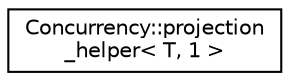 digraph "Graphical Class Hierarchy"
{
  edge [fontname="Helvetica",fontsize="10",labelfontname="Helvetica",labelfontsize="10"];
  node [fontname="Helvetica",fontsize="10",shape=record];
  rankdir="LR";
  Node1 [label="Concurrency::projection\l_helper\< T, 1 \>",height=0.2,width=0.4,color="black", fillcolor="white", style="filled",URL="$structConcurrency_1_1projection__helper_3_01T_00_011_01_4.html"];
}
